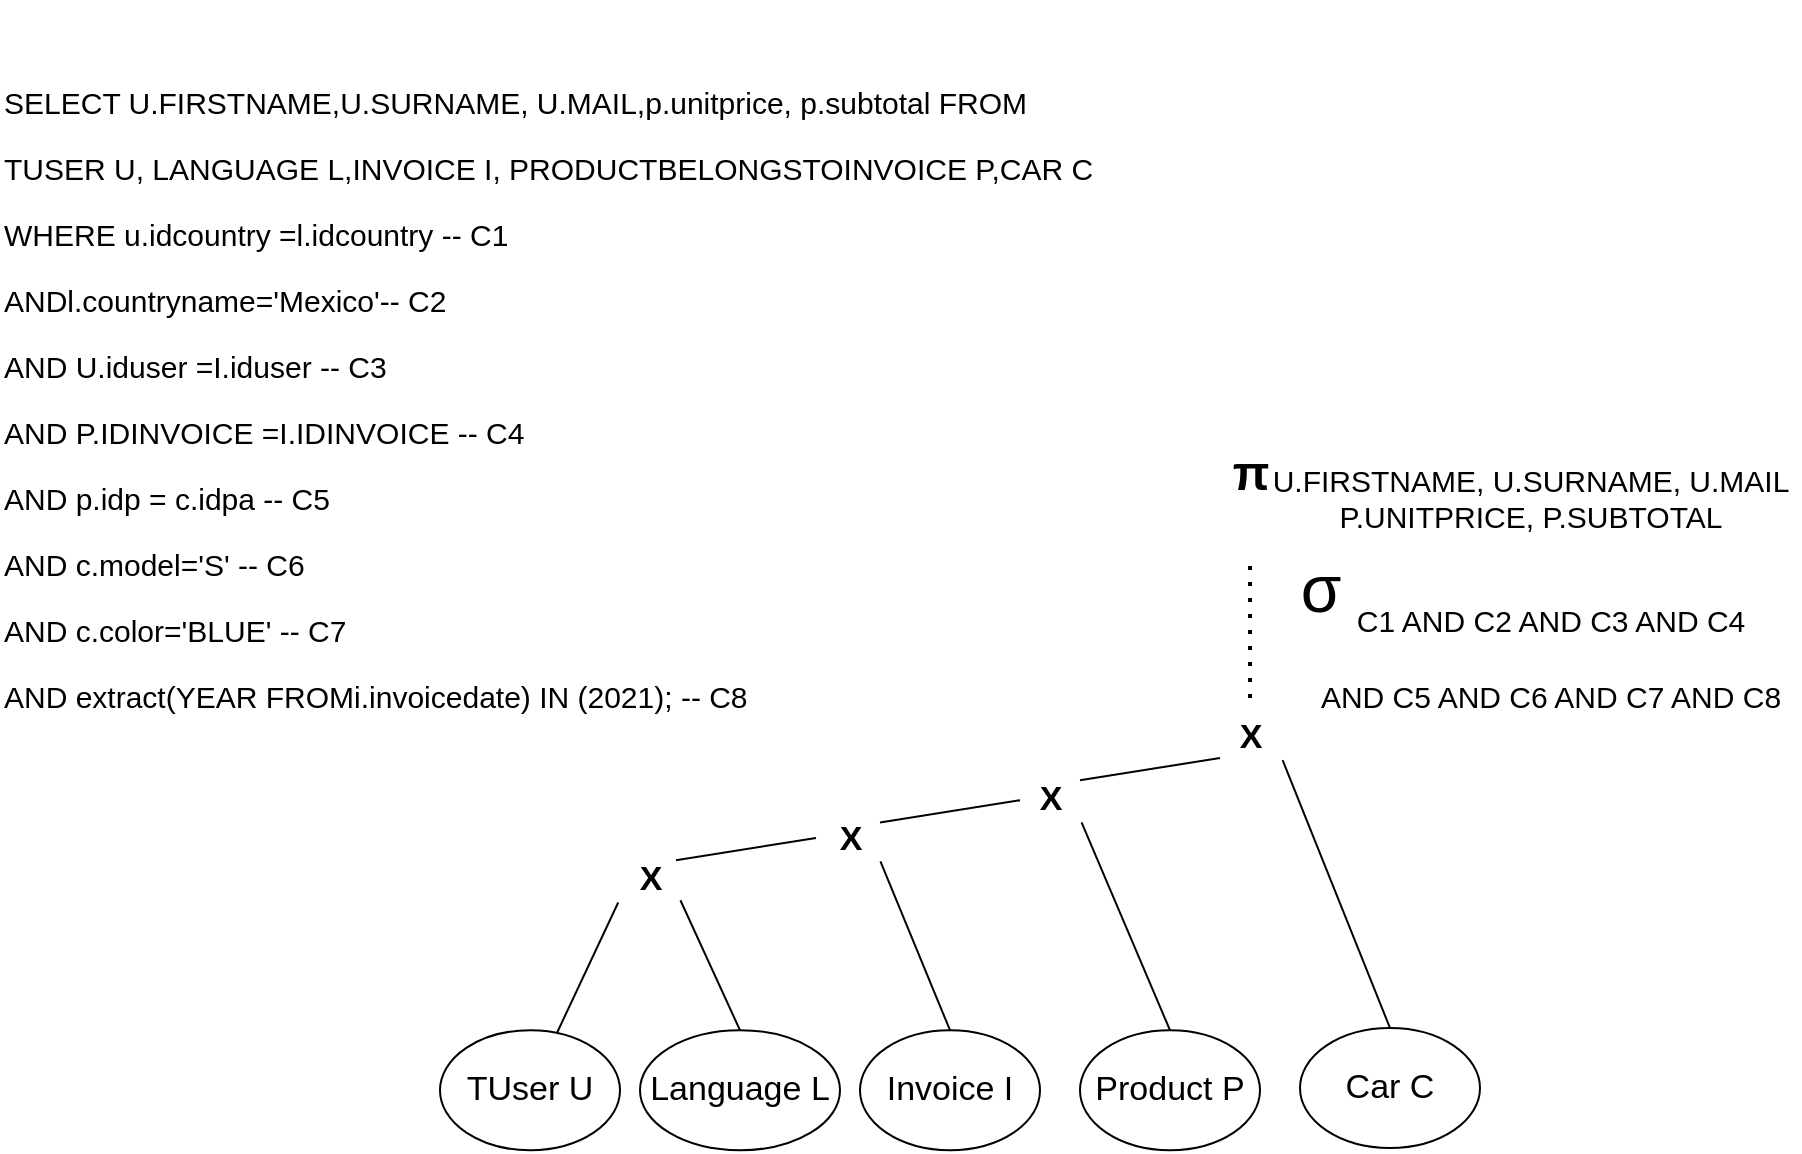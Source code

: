 <mxfile version="17.4.6" type="device"><diagram name="Page-1" id="10a91c8b-09ff-31b1-d368-03940ed4cc9e"><mxGraphModel dx="2138" dy="1453" grid="1" gridSize="10" guides="1" tooltips="1" connect="1" arrows="1" fold="1" page="1" pageScale="1" pageWidth="1100" pageHeight="850" background="none" math="0" shadow="0"><root><mxCell id="0"/><mxCell id="1" parent="0"/><mxCell id="u8F78BB3RViOBMukXH-l-1" value="&lt;h1 id=&quot;firstHeading&quot; class=&quot;firstHeading mw-first-heading&quot;&gt;&lt;span class=&quot;mw-page-title-main&quot;&gt;π&lt;/span&gt;&lt;/h1&gt;&lt;div&gt;&lt;br&gt;&lt;/div&gt;" style="text;html=1;resizable=0;autosize=1;align=center;verticalAlign=middle;points=[];fillColor=none;strokeColor=none;rounded=0;" parent="1" vertex="1"><mxGeometry x="550" y="90" width="30" height="70" as="geometry"/></mxCell><mxCell id="u8F78BB3RViOBMukXH-l-2" value="" style="endArrow=none;dashed=1;html=1;dashPattern=1 3;strokeWidth=2;rounded=0;" parent="1" target="u8F78BB3RViOBMukXH-l-1" edge="1"><mxGeometry width="50" height="50" relative="1" as="geometry"><mxPoint x="565" y="230" as="sourcePoint"/><mxPoint x="710" y="290" as="targetPoint"/></mxGeometry></mxCell><mxCell id="u8F78BB3RViOBMukXH-l-3" value="&lt;font size=&quot;1&quot;&gt;&lt;b style=&quot;font-size: 17px&quot;&gt;X&lt;/b&gt;&lt;/font&gt;" style="text;html=1;resizable=0;autosize=1;align=center;verticalAlign=middle;points=[];fillColor=none;strokeColor=none;rounded=0;" parent="1" vertex="1"><mxGeometry x="550" y="240" width="30" height="20" as="geometry"/></mxCell><mxCell id="u8F78BB3RViOBMukXH-l-4" value="Car C" style="ellipse;whiteSpace=wrap;html=1;fontSize=17;" parent="1" vertex="1"><mxGeometry x="590" y="395" width="90" height="60" as="geometry"/></mxCell><mxCell id="u8F78BB3RViOBMukXH-l-5" value="" style="endArrow=none;html=1;rounded=0;fontSize=17;entryX=1.044;entryY=1.056;entryDx=0;entryDy=0;entryPerimeter=0;exitX=0.5;exitY=0;exitDx=0;exitDy=0;" parent="1" source="u8F78BB3RViOBMukXH-l-4" target="u8F78BB3RViOBMukXH-l-3" edge="1"><mxGeometry width="50" height="50" relative="1" as="geometry"><mxPoint x="620" y="300" as="sourcePoint"/><mxPoint x="670" y="250" as="targetPoint"/></mxGeometry></mxCell><mxCell id="u8F78BB3RViOBMukXH-l-7" value="Product P" style="ellipse;whiteSpace=wrap;html=1;fontSize=17;" parent="1" vertex="1"><mxGeometry x="480" y="396.12" width="90" height="60" as="geometry"/></mxCell><mxCell id="u8F78BB3RViOBMukXH-l-8" value="" style="endArrow=none;html=1;rounded=0;fontSize=17;exitX=0.5;exitY=0;exitDx=0;exitDy=0;entryX=1.026;entryY=1.056;entryDx=0;entryDy=0;entryPerimeter=0;" parent="1" source="u8F78BB3RViOBMukXH-l-7" target="u8F78BB3RViOBMukXH-l-18" edge="1"><mxGeometry width="50" height="50" relative="1" as="geometry"><mxPoint x="745" y="351.12" as="sourcePoint"/><mxPoint x="620" y="271.12" as="targetPoint"/></mxGeometry></mxCell><mxCell id="u8F78BB3RViOBMukXH-l-9" value="&lt;font size=&quot;1&quot;&gt;&lt;b style=&quot;font-size: 17px&quot;&gt;X&lt;/b&gt;&lt;/font&gt;" style="text;html=1;resizable=0;autosize=1;align=center;verticalAlign=middle;points=[];fillColor=none;strokeColor=none;rounded=0;" parent="1" vertex="1"><mxGeometry x="250" y="311.12" width="30" height="20" as="geometry"/></mxCell><mxCell id="u8F78BB3RViOBMukXH-l-10" value="" style="endArrow=none;html=1;rounded=0;fontSize=17;entryX=-0.03;entryY=1.056;entryDx=0;entryDy=0;entryPerimeter=0;" parent="1" source="u8F78BB3RViOBMukXH-l-11" target="u8F78BB3RViOBMukXH-l-9" edge="1"><mxGeometry width="50" height="50" relative="1" as="geometry"><mxPoint x="525" y="406.12" as="sourcePoint"/><mxPoint x="550" y="301.12" as="targetPoint"/></mxGeometry></mxCell><mxCell id="u8F78BB3RViOBMukXH-l-11" value="TUser U" style="ellipse;whiteSpace=wrap;html=1;fontSize=17;" parent="1" vertex="1"><mxGeometry x="160" y="396.12" width="90" height="60" as="geometry"/></mxCell><mxCell id="u8F78BB3RViOBMukXH-l-12" value="Language L" style="ellipse;whiteSpace=wrap;html=1;fontSize=17;" parent="1" vertex="1"><mxGeometry x="260" y="396.12" width="100" height="60" as="geometry"/></mxCell><mxCell id="u8F78BB3RViOBMukXH-l-13" value="" style="endArrow=none;html=1;rounded=0;fontSize=17;entryX=1.007;entryY=1;entryDx=0;entryDy=0;entryPerimeter=0;exitX=0.5;exitY=0;exitDx=0;exitDy=0;" parent="1" source="u8F78BB3RViOBMukXH-l-12" target="u8F78BB3RViOBMukXH-l-9" edge="1"><mxGeometry width="50" height="50" relative="1" as="geometry"><mxPoint x="256.25" y="406.132" as="sourcePoint"/><mxPoint x="259.1" y="342.24" as="targetPoint"/></mxGeometry></mxCell><mxCell id="u8F78BB3RViOBMukXH-l-14" value="Invoice I" style="ellipse;whiteSpace=wrap;html=1;fontSize=17;" parent="1" vertex="1"><mxGeometry x="370" y="396.12" width="90" height="60" as="geometry"/></mxCell><mxCell id="u8F78BB3RViOBMukXH-l-15" value="&lt;font size=&quot;1&quot;&gt;&lt;b style=&quot;font-size: 17px&quot;&gt;X&lt;/b&gt;&lt;/font&gt;" style="text;html=1;resizable=0;autosize=1;align=center;verticalAlign=middle;points=[];fillColor=none;strokeColor=none;rounded=0;" parent="1" vertex="1"><mxGeometry x="350" y="291.12" width="30" height="20" as="geometry"/></mxCell><mxCell id="u8F78BB3RViOBMukXH-l-16" value="" style="endArrow=none;html=1;rounded=0;fontSize=17;entryX=-0.067;entryY=0.444;entryDx=0;entryDy=0;entryPerimeter=0;exitX=0.933;exitY=0;exitDx=0;exitDy=0;exitPerimeter=0;" parent="1" source="u8F78BB3RViOBMukXH-l-9" target="u8F78BB3RViOBMukXH-l-15" edge="1"><mxGeometry width="50" height="50" relative="1" as="geometry"><mxPoint x="325" y="406.12" as="sourcePoint"/><mxPoint x="290.21" y="341.12" as="targetPoint"/></mxGeometry></mxCell><mxCell id="u8F78BB3RViOBMukXH-l-17" value="" style="endArrow=none;html=1;rounded=0;fontSize=17;entryX=1.007;entryY=1.028;entryDx=0;entryDy=0;entryPerimeter=0;exitX=0.5;exitY=0;exitDx=0;exitDy=0;" parent="1" source="u8F78BB3RViOBMukXH-l-14" target="u8F78BB3RViOBMukXH-l-15" edge="1"><mxGeometry width="50" height="50" relative="1" as="geometry"><mxPoint x="287.99" y="321.12" as="sourcePoint"/><mxPoint x="357.99" y="310" as="targetPoint"/></mxGeometry></mxCell><mxCell id="u8F78BB3RViOBMukXH-l-18" value="&lt;font size=&quot;1&quot;&gt;&lt;b style=&quot;font-size: 17px&quot;&gt;X&lt;/b&gt;&lt;/font&gt;" style="text;html=1;resizable=0;autosize=1;align=center;verticalAlign=middle;points=[];fillColor=none;strokeColor=none;rounded=0;" parent="1" vertex="1"><mxGeometry x="450" y="271.12" width="30" height="20" as="geometry"/></mxCell><mxCell id="u8F78BB3RViOBMukXH-l-19" value="" style="endArrow=none;html=1;rounded=0;fontSize=17;entryX=-0.067;entryY=0.444;entryDx=0;entryDy=0;entryPerimeter=0;exitX=0.933;exitY=0;exitDx=0;exitDy=0;exitPerimeter=0;" parent="1" edge="1"><mxGeometry width="50" height="50" relative="1" as="geometry"><mxPoint x="380.0" y="292.24" as="sourcePoint"/><mxPoint x="450.0" y="281.12" as="targetPoint"/></mxGeometry></mxCell><mxCell id="u8F78BB3RViOBMukXH-l-20" value="" style="endArrow=none;html=1;rounded=0;fontSize=17;entryX=-0.067;entryY=0.444;entryDx=0;entryDy=0;entryPerimeter=0;exitX=0.933;exitY=0;exitDx=0;exitDy=0;exitPerimeter=0;" parent="1" edge="1"><mxGeometry width="50" height="50" relative="1" as="geometry"><mxPoint x="480" y="271.12" as="sourcePoint"/><mxPoint x="550" y="260" as="targetPoint"/></mxGeometry></mxCell><mxCell id="u8F78BB3RViOBMukXH-l-21" value="&lt;span style=&quot;left: 156.433px ; top: 368.569px ; font-size: 32.933px ; font-family: sans-serif ; transform: scalex(1.064)&quot; dir=&quot;ltr&quot;&gt;σ&lt;/span&gt; " style="text;html=1;resizable=0;autosize=1;align=center;verticalAlign=middle;points=[];fillColor=none;strokeColor=none;rounded=0;" parent="1" vertex="1"><mxGeometry x="580" y="160" width="40" height="30" as="geometry"/></mxCell><mxCell id="u8F78BB3RViOBMukXH-l-23" value="&lt;div&gt;&lt;font style=&quot;font-size: 15px&quot;&gt;C1 AND C2 AND C3 AND C4&lt;/font&gt;&lt;/div&gt;&lt;div&gt;&lt;font style=&quot;font-size: 15px&quot;&gt;AND C5 AND C6 AND C7 AND C8&lt;br&gt;&lt;/font&gt;&lt;/div&gt;" style="text;html=1;resizable=0;autosize=1;align=center;verticalAlign=middle;points=[];fillColor=none;strokeColor=none;rounded=0;fontSize=31;" parent="1" vertex="1"><mxGeometry x="590" y="160" width="250" height="90" as="geometry"/></mxCell><mxCell id="u8F78BB3RViOBMukXH-l-24" value="&lt;p style=&quot;font-size: 15px&quot; align=&quot;justify&quot;&gt;&lt;font style=&quot;font-size: 15px&quot;&gt;&lt;span&gt;SELECT U.FIRSTNAME,U.SURNAME, U.MAIL,p.unitprice, p.subtotal FROM&lt;/span&gt;&lt;/font&gt;&lt;/p&gt;&lt;p style=&quot;font-size: 15px&quot; align=&quot;justify&quot;&gt;&lt;font style=&quot;font-size: 15px&quot;&gt;&lt;span&gt;TUSER U, LANGUAGE L,INVOICE I, PRODUCTBELONGSTOINVOICE P,CAR C&lt;/span&gt;&lt;/font&gt;&lt;/p&gt;&lt;p style=&quot;font-size: 15px&quot; align=&quot;justify&quot;&gt;&lt;font style=&quot;font-size: 15px&quot;&gt;&lt;span&gt;WHERE u.idcountry =l.idcountry -- C1 &lt;/span&gt;&lt;/font&gt;&lt;/p&gt;&lt;p style=&quot;font-size: 15px&quot; align=&quot;justify&quot;&gt;&lt;font style=&quot;font-size: 15px&quot;&gt;&lt;span&gt;ANDl.countryname='Mexico'-- C2&lt;br&gt;&lt;/span&gt;&lt;/font&gt;&lt;/p&gt;&lt;p style=&quot;font-size: 15px&quot; align=&quot;justify&quot;&gt;&lt;font style=&quot;font-size: 15px&quot;&gt;&lt;span&gt;AND U.iduser =I.iduser -- C3 &lt;br&gt;&lt;/span&gt;&lt;/font&gt;&lt;/p&gt;&lt;p style=&quot;font-size: 15px&quot; align=&quot;justify&quot;&gt;&lt;font style=&quot;font-size: 15px&quot;&gt;&lt;span&gt;AND P.IDINVOICE =I.IDINVOICE -- C4&lt;br&gt;&lt;/span&gt;&lt;/font&gt;&lt;/p&gt;&lt;p style=&quot;font-size: 15px&quot; align=&quot;justify&quot;&gt;&lt;font style=&quot;font-size: 15px&quot;&gt;&lt;span&gt;AND p.idp = c.idpa -- C5&lt;br&gt;&lt;/span&gt;&lt;/font&gt;&lt;/p&gt;&lt;p style=&quot;font-size: 15px&quot; align=&quot;justify&quot;&gt;&lt;font style=&quot;font-size: 15px&quot;&gt;&lt;span&gt;AND c.model='S' -- C6&lt;br&gt;&lt;/span&gt;&lt;/font&gt;&lt;/p&gt;&lt;p style=&quot;font-size: 15px&quot; align=&quot;justify&quot;&gt;&lt;font style=&quot;font-size: 15px&quot;&gt;&lt;span&gt;AND c.color='BLUE' -- C7&lt;br&gt;&lt;/span&gt;&lt;/font&gt;&lt;/p&gt;&lt;p style=&quot;font-size: 15px&quot; align=&quot;justify&quot;&gt;&lt;font style=&quot;font-size: 15px&quot;&gt;&lt;span&gt;AND extract(YEAR FROMi.&lt;/span&gt;&lt;span&gt;invoicedate&lt;/span&gt;&lt;span&gt;) IN (2021); -- C8&lt;br&gt;&lt;/span&gt;&lt;/font&gt;&lt;/p&gt;" style="text;html=1;resizable=0;autosize=1;align=left;verticalAlign=middle;points=[];fillColor=none;strokeColor=none;rounded=0;fontSize=19;" parent="1" vertex="1"><mxGeometry x="-60" y="-118.88" width="560" height="400" as="geometry"/></mxCell><mxCell id="M68TQWk-rr8YvRi_ypUw-1" value="&lt;div style=&quot;font-size: 15px&quot;&gt;&lt;font style=&quot;font-size: 15px&quot;&gt;U.FIRSTNAME, U.SURNAME, U.MAIL&lt;/font&gt;&lt;/div&gt;&lt;div style=&quot;font-size: 15px&quot;&gt;&lt;font style=&quot;font-size: 15px&quot;&gt;P.UNITPRICE, P.SUBTOTAL&lt;/font&gt;&lt;br&gt;&lt;/div&gt;" style="text;html=1;resizable=0;autosize=1;align=center;verticalAlign=middle;points=[];fillColor=none;strokeColor=none;rounded=0;fontSize=31;" parent="1" vertex="1"><mxGeometry x="570" y="90" width="270" height="80" as="geometry"/></mxCell></root></mxGraphModel></diagram></mxfile>
